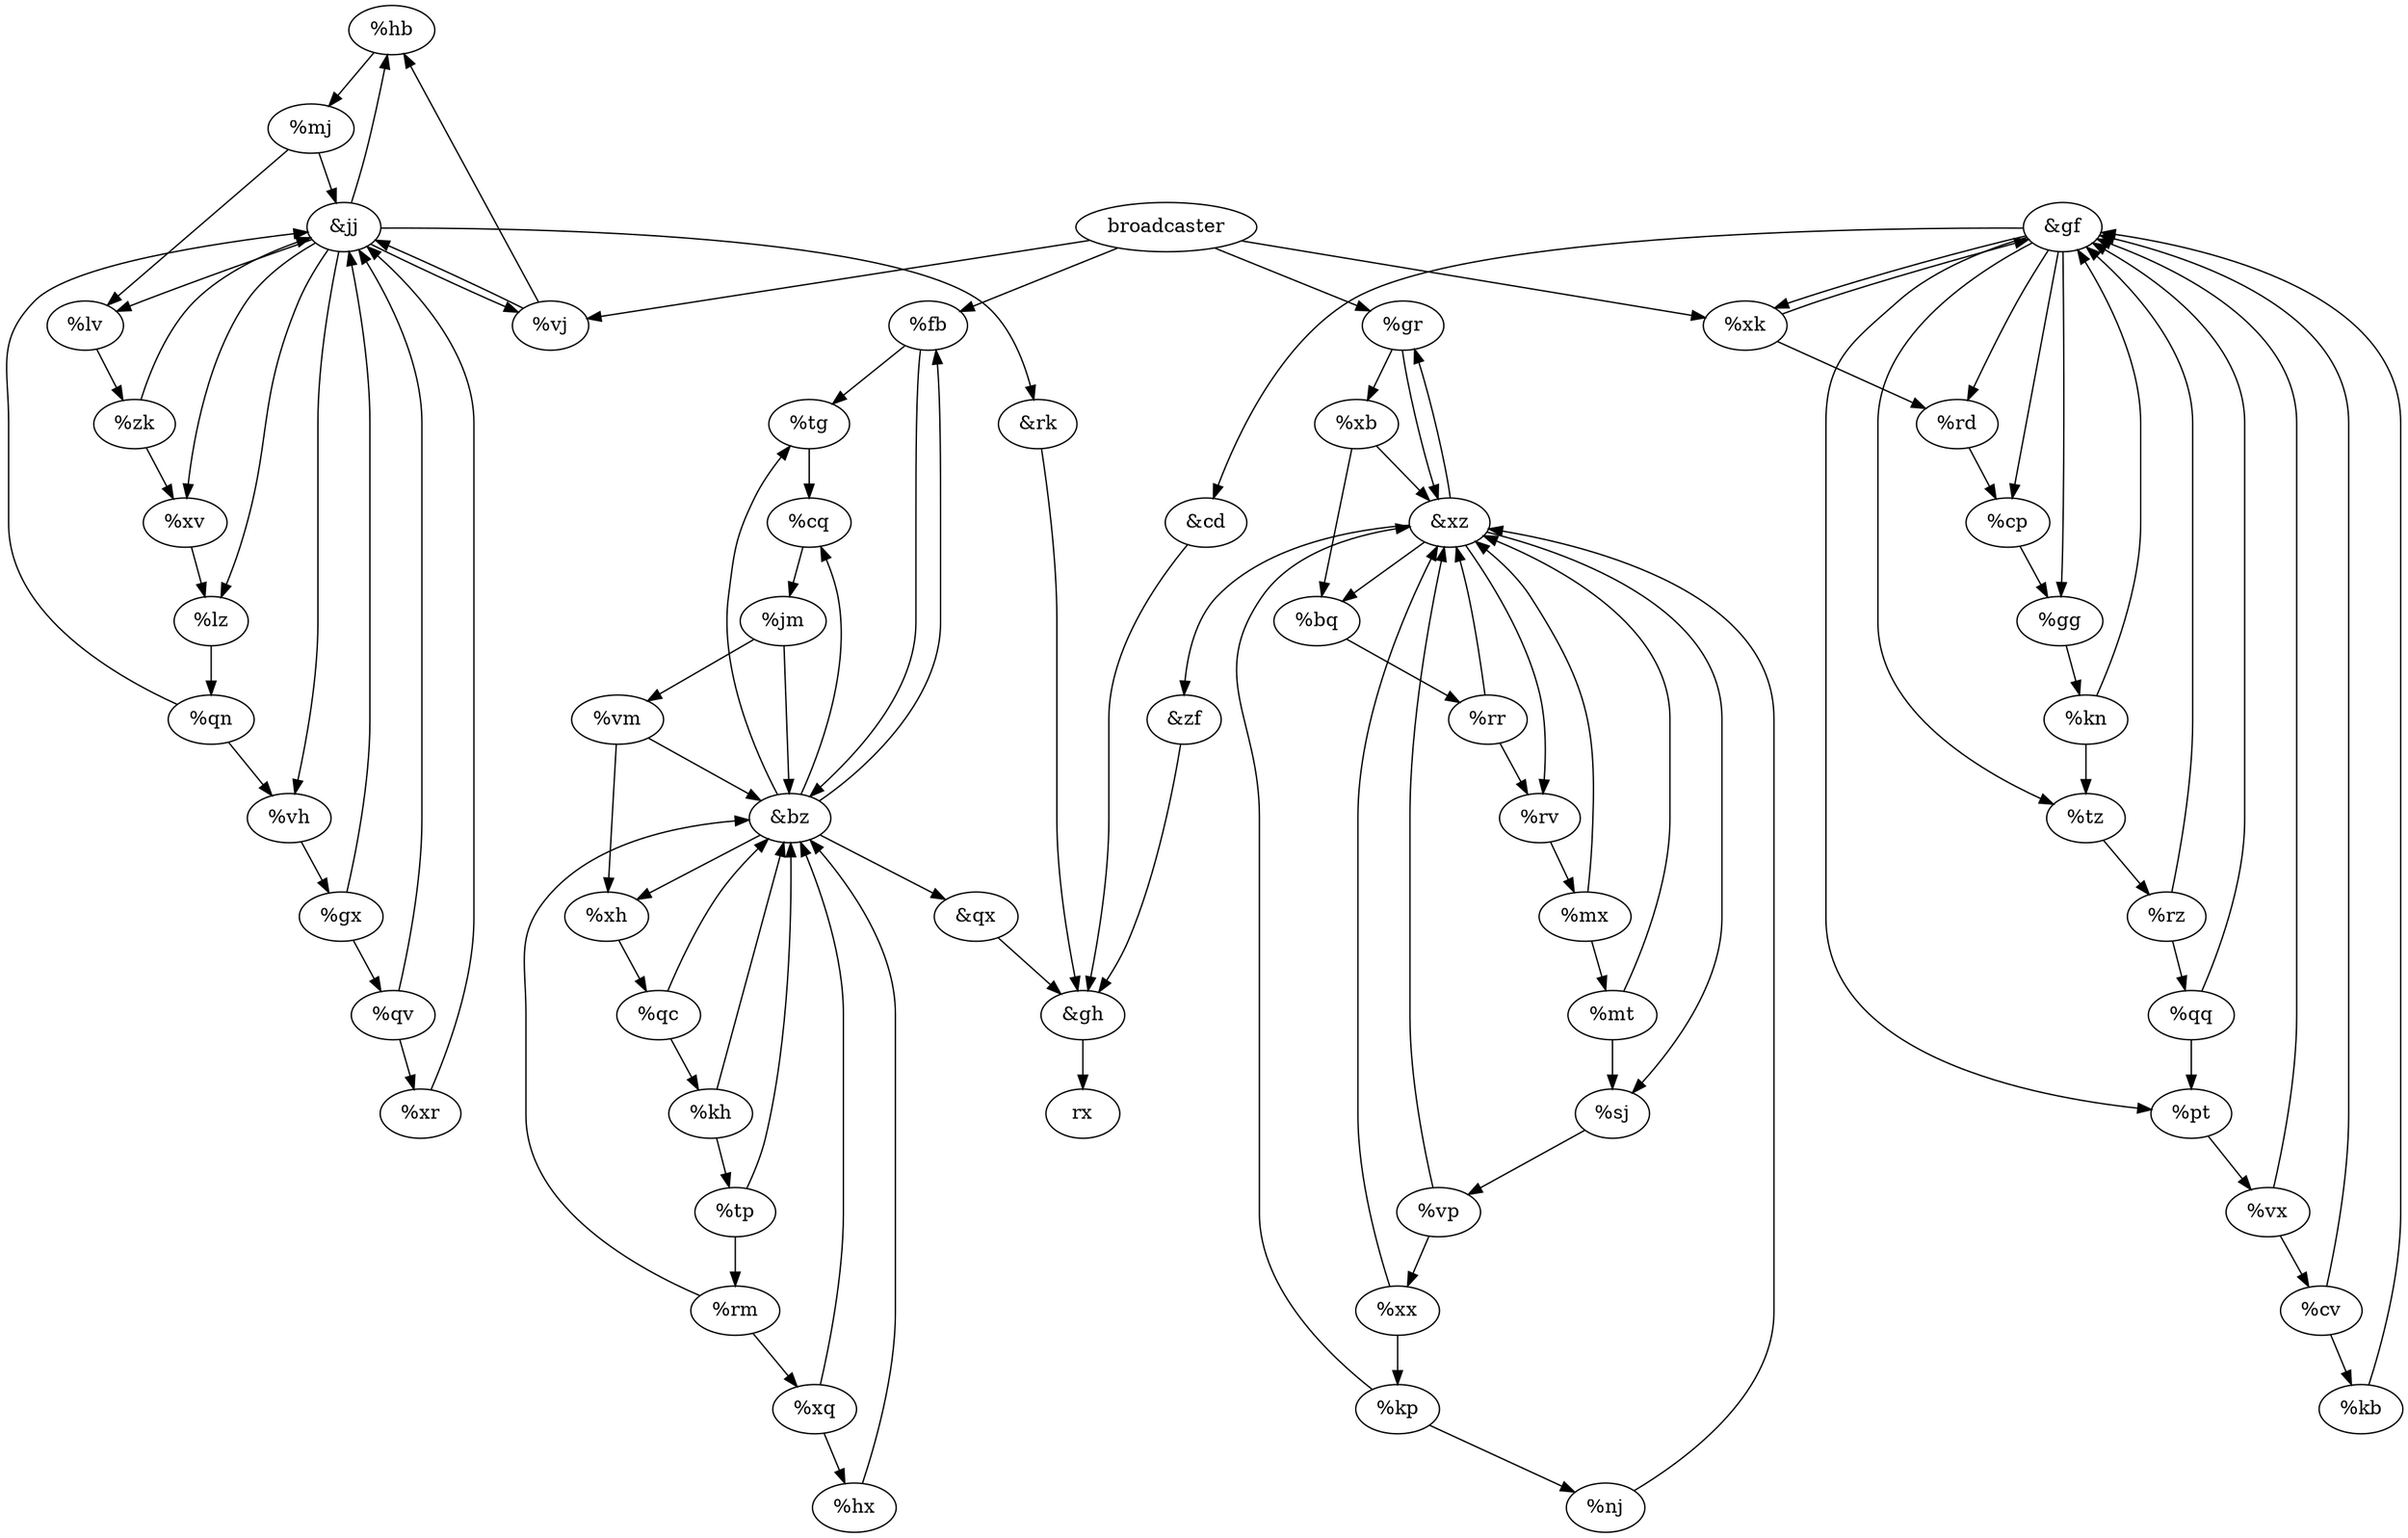 digraph Input {
nd_1 [label = "%hb"];
nd_2 [label = "%mx"];
nd_3 [label = "%xh"];
nd_4 [label = "%tg"];
nd_5 [label = "%kp"];
nd_6 [label = "%mj"];
nd_7 [label = "%cq"];
nd_8 [label = "%mt"];
nd_9 [label = "&jj"];
nd_10 [label = "%rm"];
nd_11 [label = "%hx"];
nd_12 [label = "%xv"];
nd_13 [label = "%xx"];
nd_14 [label = "%pt"];
nd_15 [label = "&xz"];
nd_16 [label = "%vx"];
nd_17 [label = "%xb"];
nd_18 [label = "%xk"];
nd_19 [label = "%lv"];
nd_20 [label = "&rk"];
nd_21 [label = "%kn"];
nd_22 [label = "&gh"];
nd_23 [label = "%sj"];
nd_24 [label = "%jm"];
nd_25 [label = "%rr"];
nd_26 [label = "%tz"];
nd_27 [label = "%gg"];
nd_28 [label = "&cd"];
nd_29 [label = "%qc"];
nd_30 [label = "%kb"];
nd_31 [label = "%vp"];
nd_32 [label = "%fb"];
nd_33 [label = "%rd"];
nd_34 [label = "%qn"];
nd_35 [label = "%xr"];
nd_36 [label = "%tp"];
nd_37 [label = "%cp"];
nd_38 [label = "&bz"];
nd_39 [label = "%qq"];
nd_40 [label = "%xq"];
nd_41 [label = "%gx"];
nd_42 [label = "%bq"];
nd_43 [label = "%cv"];
nd_44 [label = "%zk"];
nd_45 [label = "&zf"];
nd_46 [label = "&qx"];
nd_47 [label = "%vh"];
nd_48 [label = "%qv"];
nd_49 [label = "%lz"];
nd_50 [label = "broadcaster"];
nd_51 [label = "%nj"];
nd_52 [label = "%gr"];
nd_53 [label = "%kh"];
nd_54 [label = "%vm"];
nd_55 [label = "%rz"];
nd_56 [label = "&gf"];
nd_57 [label = "%rv"];
nd_58 [label = "%vj"];
nd_59 [label = "rx"];


nd_1 -> nd_6
nd_2 -> {nd_8, nd_15}
nd_3 -> nd_29
nd_4 -> nd_7
nd_5 -> {nd_15, nd_51}
nd_6 -> nd_9, nd_19
nd_7 -> nd_24
nd_8 -> nd_23, nd_15
nd_9 -> {nd_1, nd_49, nd_20, nd_12, nd_58, nd_47, nd_19}
nd_10 -> {nd_38, nd_40}
nd_11 -> nd_38
nd_12 -> nd_49
nd_13 -> {nd_5, nd_15}
nd_14 -> nd_16
nd_15 -> {nd_42, nd_52, nd_23, nd_57, nd_45}
nd_16 -> {nd_56, nd_43}
nd_17 -> {nd_15, nd_42}
nd_18 -> {nd_56, nd_33}
nd_19 -> nd_44
nd_20 -> nd_22
nd_21 -> {nd_56, nd_26}
nd_22 -> nd_59
nd_23 -> nd_31
nd_24 -> {nd_54, nd_38}
nd_25 -> {nd_57, nd_15}
nd_26 -> nd_55
nd_27 -> nd_21
nd_28 -> nd_22
nd_29 -> {nd_53, nd_38}
nd_30 -> nd_56
nd_31 -> {nd_15, nd_13}
nd_32 -> {nd_38, nd_4}
nd_33 -> nd_37
nd_34 -> {nd_47, nd_9}
nd_35 -> nd_9
nd_36 -> {nd_10, nd_38}
nd_37 -> nd_27
nd_38 -> {nd_46, nd_7, nd_3, nd_32, nd_4}
nd_39 -> {nd_14, nd_56}
nd_40 -> {nd_38, nd_11}
nd_41 -> {nd_9, nd_48}
nd_42 -> nd_25
nd_43 -> {nd_56, nd_30}
nd_44 -> {nd_9, nd_12}
nd_45 -> {nd_22}
nd_46 -> nd_22
nd_47 -> nd_41
nd_48 -> {nd_35, nd_9}
nd_49 -> nd_34
nd_50 -> {nd_32, nd_18, nd_52, nd_58}
nd_51 -> nd_15
nd_52 -> {nd_15, nd_17}
nd_53 -> {nd_36, nd_38}
nd_54 -> {nd_38, nd_3}
nd_55 -> {nd_39, nd_56}
nd_56 -> {nd_26, nd_28, nd_33, nd_18, nd_14, nd_37, nd_27}
nd_57 -> nd_2
nd_58 -> {nd_1, nd_9}
}